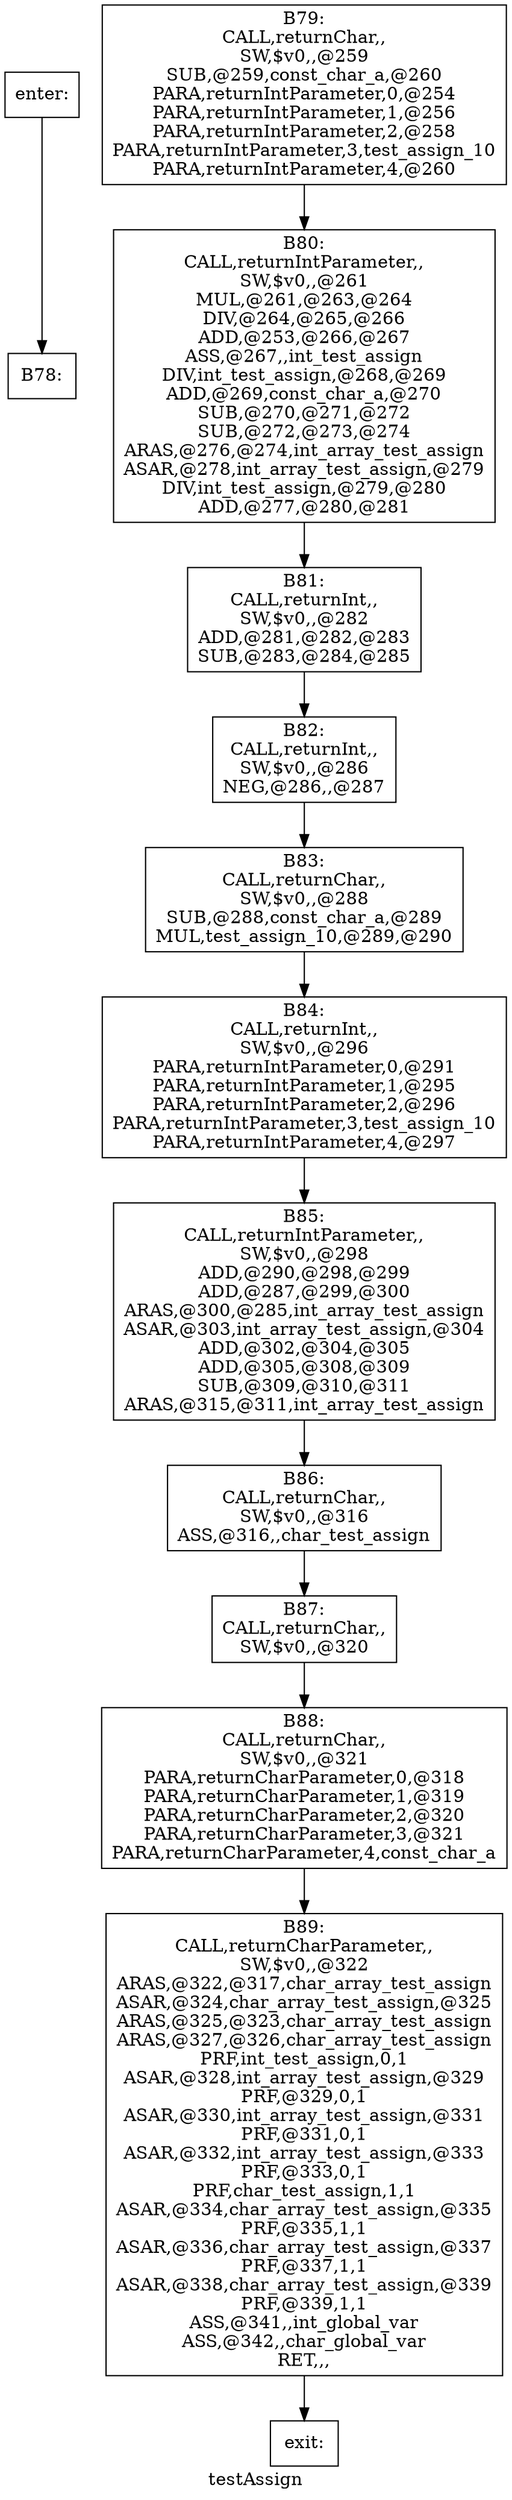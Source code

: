 digraph testAssign{
label =testAssign
B78[label="B78:\n" shape=box]
B79[label="B79:\nCALL,returnChar,,\nSW,$v0,,@259\nSUB,@259,const_char_a,@260\nPARA,returnIntParameter,0,@254\nPARA,returnIntParameter,1,@256\nPARA,returnIntParameter,2,@258\nPARA,returnIntParameter,3,test_assign_10\nPARA,returnIntParameter,4,@260\n" shape=box]
B80[label="B80:\nCALL,returnIntParameter,,\nSW,$v0,,@261\nMUL,@261,@263,@264\nDIV,@264,@265,@266\nADD,@253,@266,@267\nASS,@267,,int_test_assign\nDIV,int_test_assign,@268,@269\nADD,@269,const_char_a,@270\nSUB,@270,@271,@272\nSUB,@272,@273,@274\nARAS,@276,@274,int_array_test_assign\nASAR,@278,int_array_test_assign,@279\nDIV,int_test_assign,@279,@280\nADD,@277,@280,@281\n" shape=box]
B81[label="B81:\nCALL,returnInt,,\nSW,$v0,,@282\nADD,@281,@282,@283\nSUB,@283,@284,@285\n" shape=box]
B82[label="B82:\nCALL,returnInt,,\nSW,$v0,,@286\nNEG,@286,,@287\n" shape=box]
B83[label="B83:\nCALL,returnChar,,\nSW,$v0,,@288\nSUB,@288,const_char_a,@289\nMUL,test_assign_10,@289,@290\n" shape=box]
B84[label="B84:\nCALL,returnInt,,\nSW,$v0,,@296\nPARA,returnIntParameter,0,@291\nPARA,returnIntParameter,1,@295\nPARA,returnIntParameter,2,@296\nPARA,returnIntParameter,3,test_assign_10\nPARA,returnIntParameter,4,@297\n" shape=box]
B85[label="B85:\nCALL,returnIntParameter,,\nSW,$v0,,@298\nADD,@290,@298,@299\nADD,@287,@299,@300\nARAS,@300,@285,int_array_test_assign\nASAR,@303,int_array_test_assign,@304\nADD,@302,@304,@305\nADD,@305,@308,@309\nSUB,@309,@310,@311\nARAS,@315,@311,int_array_test_assign\n" shape=box]
B86[label="B86:\nCALL,returnChar,,\nSW,$v0,,@316\nASS,@316,,char_test_assign\n" shape=box]
B87[label="B87:\nCALL,returnChar,,\nSW,$v0,,@320\n" shape=box]
B88[label="B88:\nCALL,returnChar,,\nSW,$v0,,@321\nPARA,returnCharParameter,0,@318\nPARA,returnCharParameter,1,@319\nPARA,returnCharParameter,2,@320\nPARA,returnCharParameter,3,@321\nPARA,returnCharParameter,4,const_char_a\n" shape=box]
B89[label="B89:\nCALL,returnCharParameter,,\nSW,$v0,,@322\nARAS,@322,@317,char_array_test_assign\nASAR,@324,char_array_test_assign,@325\nARAS,@325,@323,char_array_test_assign\nARAS,@327,@326,char_array_test_assign\nPRF,int_test_assign,0,1\nASAR,@328,int_array_test_assign,@329\nPRF,@329,0,1\nASAR,@330,int_array_test_assign,@331\nPRF,@331,0,1\nASAR,@332,int_array_test_assign,@333\nPRF,@333,0,1\nPRF,char_test_assign,1,1\nASAR,@334,char_array_test_assign,@335\nPRF,@335,1,1\nASAR,@336,char_array_test_assign,@337\nPRF,@337,1,1\nASAR,@338,char_array_test_assign,@339\nPRF,@339,1,1\nASS,@341,,int_global_var\nASS,@342,,char_global_var\nRET,,,\n" shape=box]
enter[label="enter:\n" shape=box]
exit[label="exit:\n" shape=box]
B79->B80
B80->B81
B81->B82
B82->B83
B83->B84
B84->B85
B85->B86
B86->B87
B87->B88
B88->B89
B89->exit
enter->B78
}
